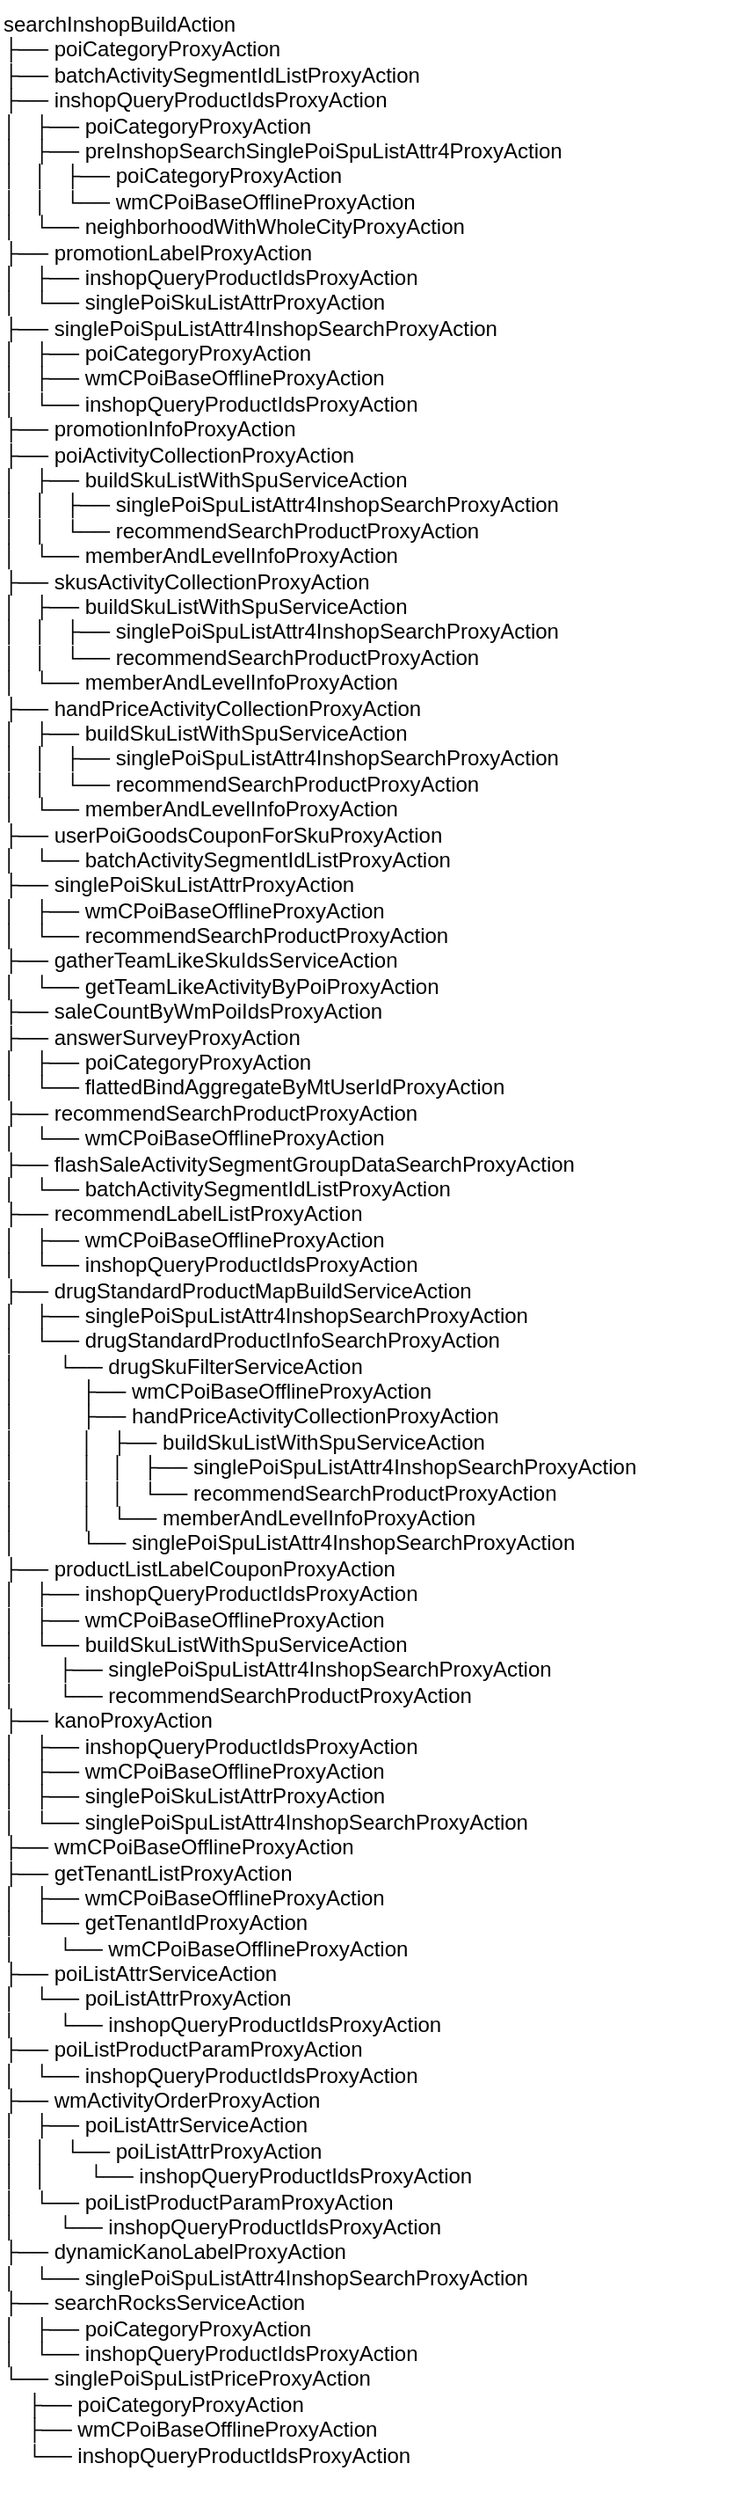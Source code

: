 <mxfile version="21.6.8" type="github">
  <diagram name="第 1 页" id="98uMh7Zt4IKIZvyn-bi0">
    <mxGraphModel dx="2074" dy="1149" grid="1" gridSize="10" guides="1" tooltips="1" connect="1" arrows="1" fold="1" page="1" pageScale="1" pageWidth="827" pageHeight="1169" math="0" shadow="0">
      <root>
        <mxCell id="0" />
        <mxCell id="1" parent="0" />
        <mxCell id="3yx94PxHGXsUfjOWZWEW-3" value="searchInshopBuildAction&#xa;├── poiCategoryProxyAction&#xa;├── batchActivitySegmentIdListProxyAction&#xa;├── inshopQueryProductIdsProxyAction&#xa;│   ├── poiCategoryProxyAction&#xa;│   ├── preInshopSearchSinglePoiSpuListAttr4ProxyAction&#xa;│   │   ├── poiCategoryProxyAction&#xa;│   │   └── wmCPoiBaseOfflineProxyAction&#xa;│   └── neighborhoodWithWholeCityProxyAction&#xa;├── promotionLabelProxyAction&#xa;│   ├── inshopQueryProductIdsProxyAction&#xa;│   └── singlePoiSkuListAttrProxyAction&#xa;├── singlePoiSpuListAttr4InshopSearchProxyAction&#xa;│   ├── poiCategoryProxyAction&#xa;│   ├── wmCPoiBaseOfflineProxyAction&#xa;│   └── inshopQueryProductIdsProxyAction&#xa;├── promotionInfoProxyAction&#xa;├── poiActivityCollectionProxyAction&#xa;│   ├── buildSkuListWithSpuServiceAction&#xa;│   │   ├── singlePoiSpuListAttr4InshopSearchProxyAction&#xa;│   │   └── recommendSearchProductProxyAction&#xa;│   └── memberAndLevelInfoProxyAction&#xa;├── skusActivityCollectionProxyAction&#xa;│   ├── buildSkuListWithSpuServiceAction&#xa;│   │   ├── singlePoiSpuListAttr4InshopSearchProxyAction&#xa;│   │   └── recommendSearchProductProxyAction&#xa;│   └── memberAndLevelInfoProxyAction&#xa;├── handPriceActivityCollectionProxyAction&#xa;│   ├── buildSkuListWithSpuServiceAction&#xa;│   │   ├── singlePoiSpuListAttr4InshopSearchProxyAction&#xa;│   │   └── recommendSearchProductProxyAction&#xa;│   └── memberAndLevelInfoProxyAction&#xa;├── userPoiGoodsCouponForSkuProxyAction&#xa;│   └── batchActivitySegmentIdListProxyAction&#xa;├── singlePoiSkuListAttrProxyAction&#xa;│   ├── wmCPoiBaseOfflineProxyAction&#xa;│   └── recommendSearchProductProxyAction&#xa;├── gatherTeamLikeSkuIdsServiceAction&#xa;│   └── getTeamLikeActivityByPoiProxyAction&#xa;├── saleCountByWmPoiIdsProxyAction&#xa;├── answerSurveyProxyAction&#xa;│   ├── poiCategoryProxyAction&#xa;│   └── flattedBindAggregateByMtUserIdProxyAction&#xa;├── recommendSearchProductProxyAction&#xa;│   └── wmCPoiBaseOfflineProxyAction&#xa;├── flashSaleActivitySegmentGroupDataSearchProxyAction&#xa;│   └── batchActivitySegmentIdListProxyAction&#xa;├── recommendLabelListProxyAction&#xa;│   ├── wmCPoiBaseOfflineProxyAction&#xa;│   └── inshopQueryProductIdsProxyAction&#xa;├── drugStandardProductMapBuildServiceAction&#xa;│   ├── singlePoiSpuListAttr4InshopSearchProxyAction&#xa;│   └── drugStandardProductInfoSearchProxyAction&#xa;│       └── drugSkuFilterServiceAction&#xa;│           ├── wmCPoiBaseOfflineProxyAction&#xa;│           ├── handPriceActivityCollectionProxyAction&#xa;│           │   ├── buildSkuListWithSpuServiceAction&#xa;│           │   │   ├── singlePoiSpuListAttr4InshopSearchProxyAction&#xa;│           │   │   └── recommendSearchProductProxyAction&#xa;│           │   └── memberAndLevelInfoProxyAction&#xa;│           └── singlePoiSpuListAttr4InshopSearchProxyAction&#xa;├── productListLabelCouponProxyAction&#xa;│   ├── inshopQueryProductIdsProxyAction&#xa;│   ├── wmCPoiBaseOfflineProxyAction&#xa;│   └── buildSkuListWithSpuServiceAction&#xa;│       ├── singlePoiSpuListAttr4InshopSearchProxyAction&#xa;│       └── recommendSearchProductProxyAction&#xa;├── kanoProxyAction&#xa;│   ├── inshopQueryProductIdsProxyAction&#xa;│   ├── wmCPoiBaseOfflineProxyAction&#xa;│   ├── singlePoiSkuListAttrProxyAction&#xa;│   └── singlePoiSpuListAttr4InshopSearchProxyAction&#xa;├── wmCPoiBaseOfflineProxyAction&#xa;├── getTenantListProxyAction&#xa;│   ├── wmCPoiBaseOfflineProxyAction&#xa;│   └── getTenantIdProxyAction&#xa;│       └── wmCPoiBaseOfflineProxyAction&#xa;├── poiListAttrServiceAction&#xa;│   └── poiListAttrProxyAction&#xa;│       └── inshopQueryProductIdsProxyAction&#xa;├── poiListProductParamProxyAction&#xa;│   └── inshopQueryProductIdsProxyAction&#xa;├── wmActivityOrderProxyAction&#xa;│   ├── poiListAttrServiceAction&#xa;│   │   └── poiListAttrProxyAction&#xa;│   │       └── inshopQueryProductIdsProxyAction&#xa;│   └── poiListProductParamProxyAction&#xa;│       └── inshopQueryProductIdsProxyAction&#xa;├── dynamicKanoLabelProxyAction&#xa;│   └── singlePoiSpuListAttr4InshopSearchProxyAction&#xa;├── searchRocksServiceAction&#xa;│   ├── poiCategoryProxyAction&#xa;│   └── inshopQueryProductIdsProxyAction&#xa;└── singlePoiSpuListPriceProxyAction&#xa;    ├── poiCategoryProxyAction&#xa;    ├── wmCPoiBaseOfflineProxyAction&#xa;    └── inshopQueryProductIdsProxyAction" style="text;whiteSpace=wrap;" vertex="1" parent="1">
          <mxGeometry x="230" y="80" width="420" height="1420" as="geometry" />
        </mxCell>
      </root>
    </mxGraphModel>
  </diagram>
</mxfile>
